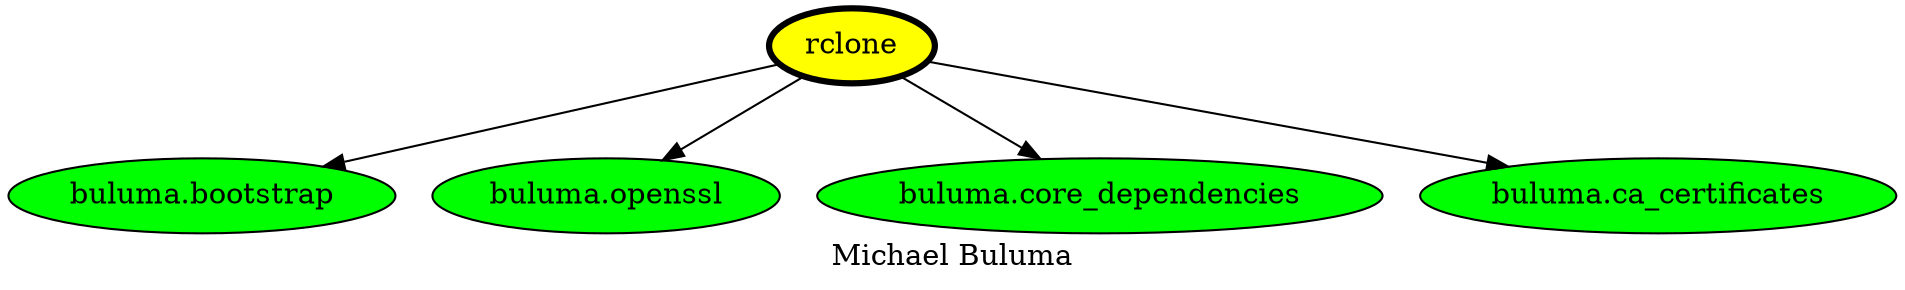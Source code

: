 digraph PhiloDilemma {
  label = "Michael Buluma" ;
  overlap=false
  {
    "rclone" [fillcolor=yellow style=filled penwidth=3]
    "buluma.bootstrap" [fillcolor=green style=filled]
    "buluma.openssl" [fillcolor=green style=filled]
    "buluma.core_dependencies" [fillcolor=green style=filled]
    "buluma.ca_certificates" [fillcolor=green style=filled]
  }
  "rclone" -> "buluma.bootstrap"
  "rclone" -> "buluma.openssl"
  "rclone" -> "buluma.core_dependencies"
  "rclone" -> "buluma.ca_certificates"
}
